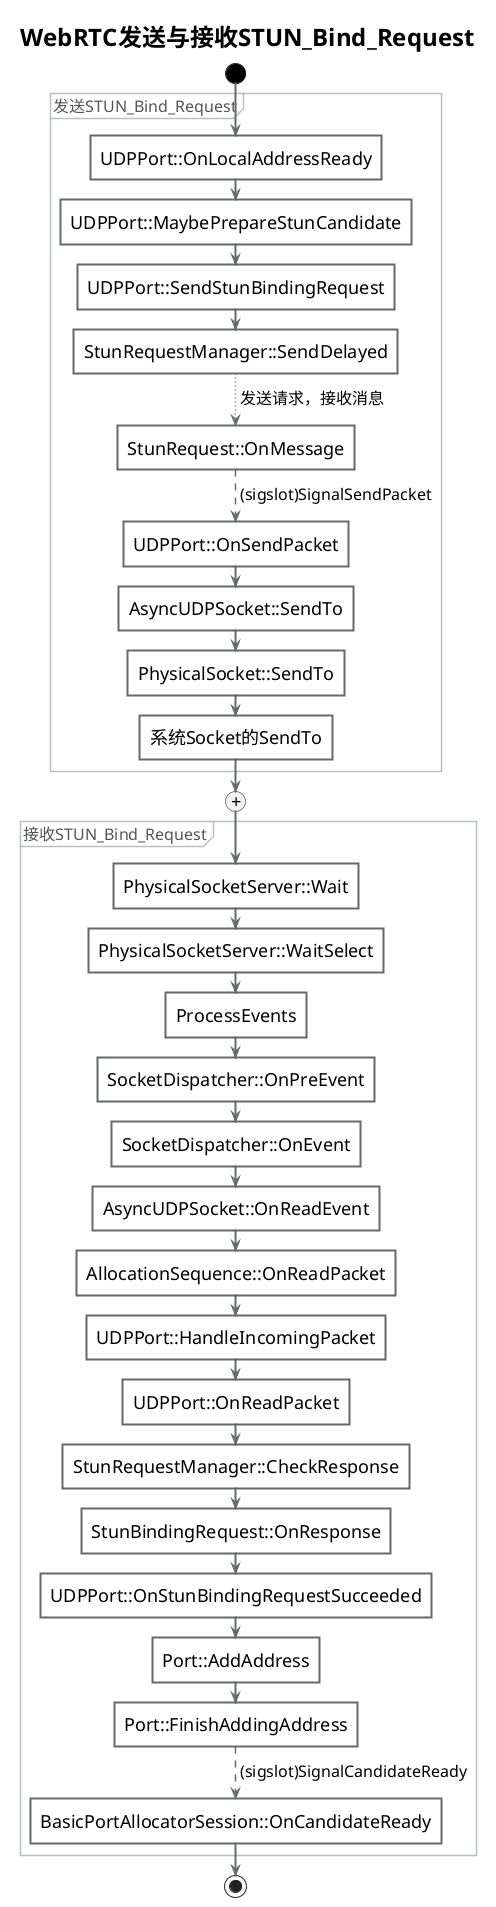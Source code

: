 @startuml

' https://plantuml-documentation.readthedocs.io/en/latest/formatting/all-skin-params.html

' skinparam monochrome true
' skinparam backgroundColor transparent
' skinparam handwritten true
'/'
skinparam DefaultFontName Consolas
' skinparam DefaultTextAlignment center
skinparam DefaultFontSize 16
skinparam shadowing false

skinparam Activity {
    StartColor black
    EndColor red
    ArrowColor #66696b
    BorderColor #66696b

    BackgroundColor #FFFFFF
    BorderThickness 2
    FontName Consolas
    FontSize 18
    ' FontStyle bold
}

skinparam Note {
    BorderColor #66696b
    BackgroundColor #FFFFFF
    FontName Consolas
    FontSize 16
    FontColor #555555
    ' BorderThickness 4
}

skinparam Partition {
    BorderColor #bac0c1
    FontColor #555555
}

skinparam title {
   FontSize 24
   BorderRoundCorner 10
   BorderThickness 1
   ' BorderColor red
   ' BackgroundColor Aqua-CadetBlue
}
'/

title WebRTC发送与接收STUN_Bind_Request

start

partition 发送STUN_Bind_Request {

:UDPPort::OnLocalAddressReady]

:UDPPort::MaybePrepareStunCandidate]

:UDPPort::SendStunBindingRequest]

:StunRequestManager::SendDelayed]

-[dotted]->发送请求，接收消息;

:StunRequest::OnMessage]

-[dashed]->(sigslot)SignalSendPacket;

:UDPPort::OnSendPacket]

:AsyncUDPSocket::SendTo]

:PhysicalSocket::SendTo]

:系统Socket的SendTo]

}

(+)

partition 接收STUN_Bind_Request {

:PhysicalSocketServer::Wait]

:PhysicalSocketServer::WaitSelect]

:ProcessEvents]

:SocketDispatcher::OnPreEvent]

:SocketDispatcher::OnEvent]

:AsyncUDPSocket::OnReadEvent]

:AllocationSequence::OnReadPacket]

:UDPPort::HandleIncomingPacket]

:UDPPort::OnReadPacket]

:StunRequestManager::CheckResponse]

:StunBindingRequest::OnResponse]

:UDPPort::OnStunBindingRequestSucceeded]

:Port::AddAddress]

:Port::FinishAddingAddress]

-[dashed]->(sigslot)SignalCandidateReady;

:BasicPortAllocatorSession::OnCandidateReady]

}

stop

 
@enduml